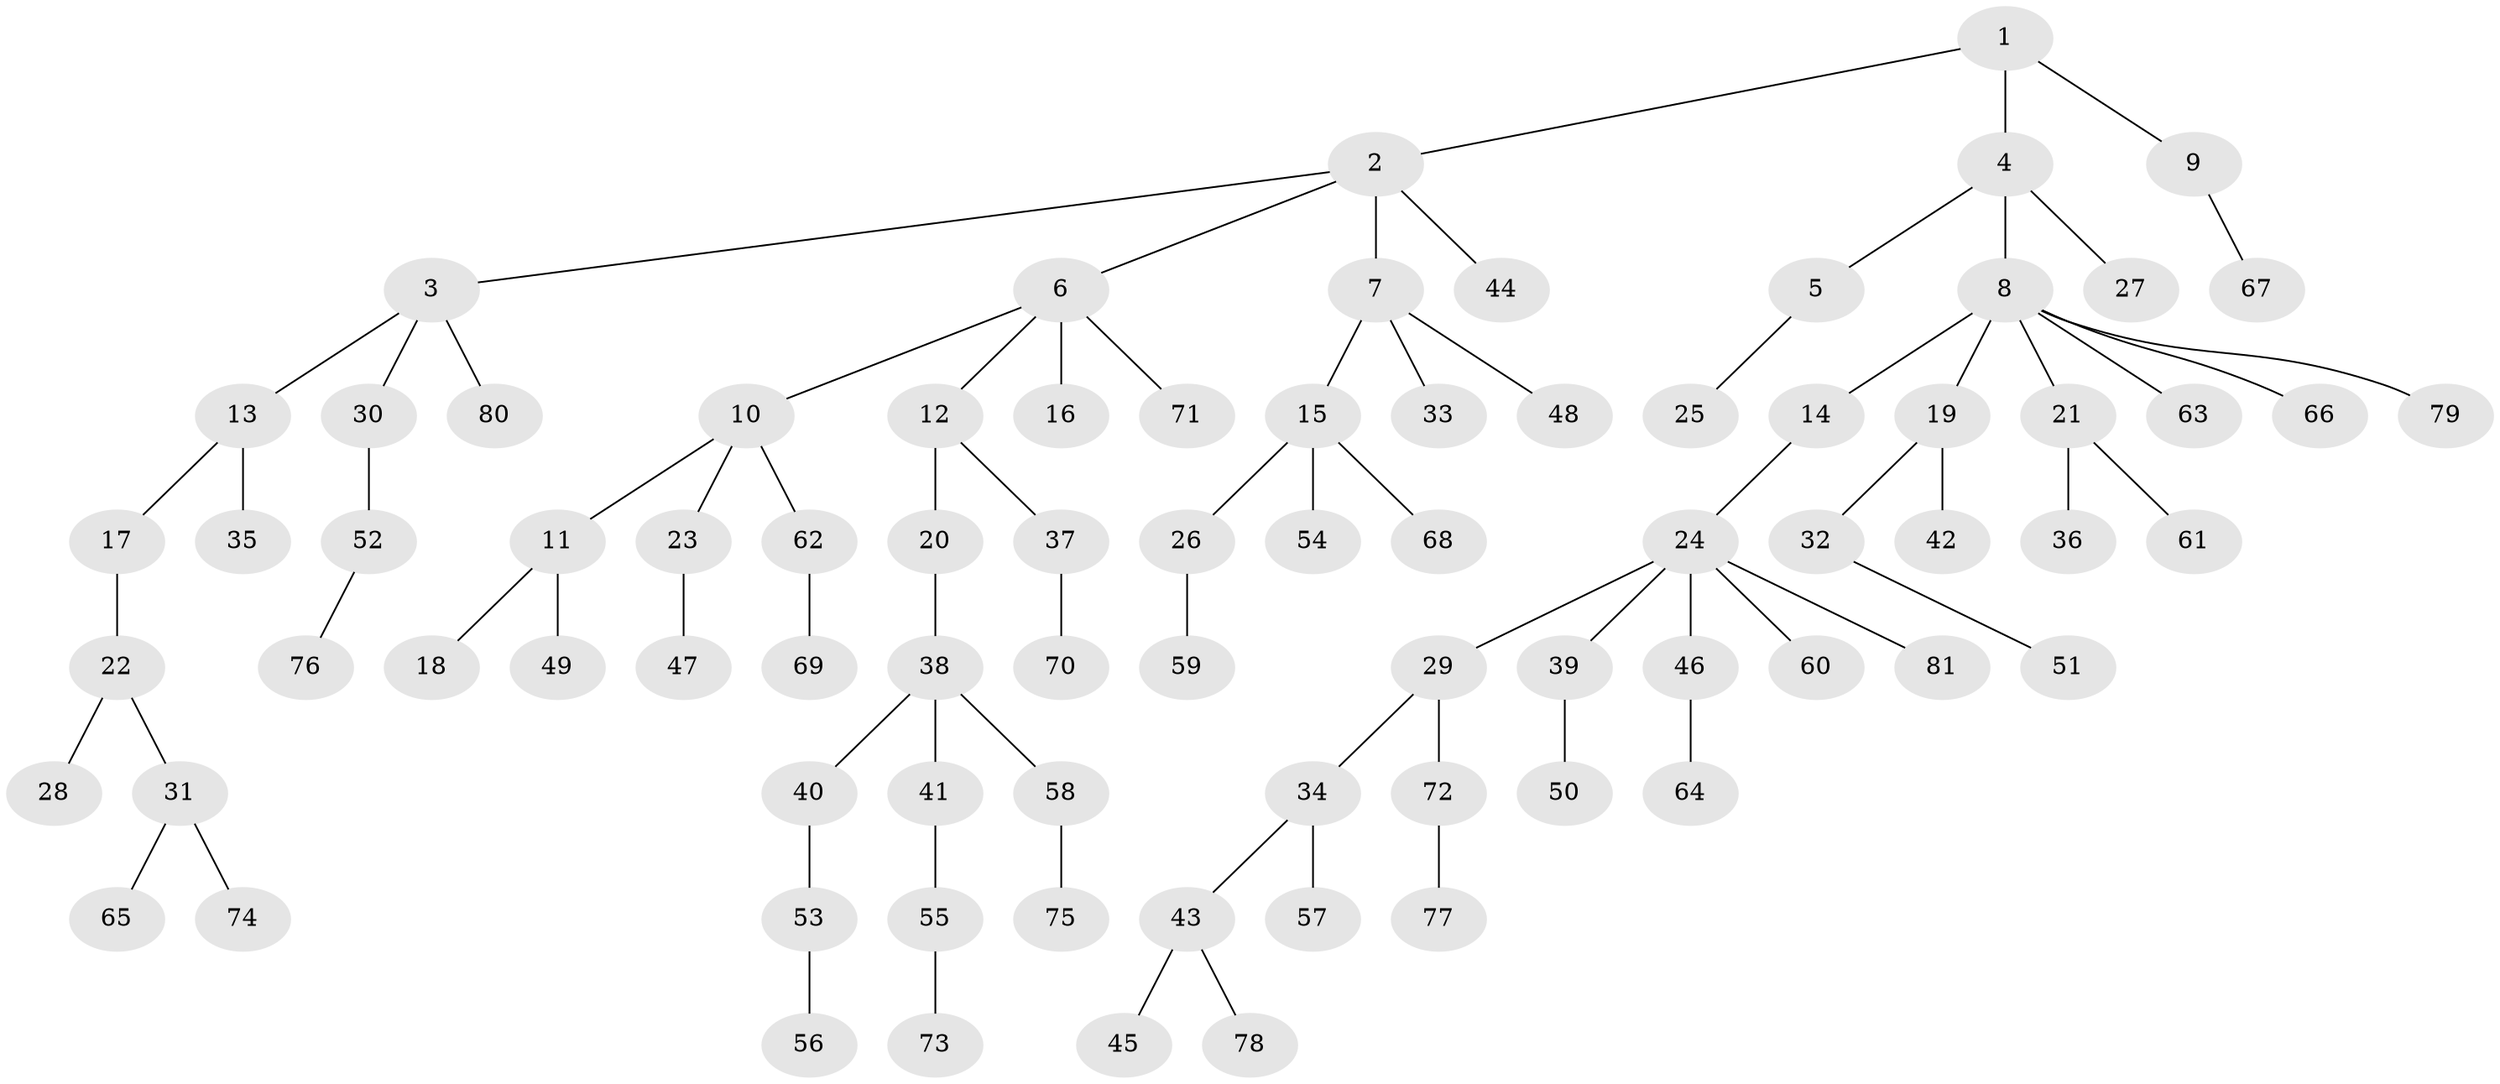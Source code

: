 // Generated by graph-tools (version 1.1) at 2025/26/03/09/25 03:26:32]
// undirected, 81 vertices, 80 edges
graph export_dot {
graph [start="1"]
  node [color=gray90,style=filled];
  1;
  2;
  3;
  4;
  5;
  6;
  7;
  8;
  9;
  10;
  11;
  12;
  13;
  14;
  15;
  16;
  17;
  18;
  19;
  20;
  21;
  22;
  23;
  24;
  25;
  26;
  27;
  28;
  29;
  30;
  31;
  32;
  33;
  34;
  35;
  36;
  37;
  38;
  39;
  40;
  41;
  42;
  43;
  44;
  45;
  46;
  47;
  48;
  49;
  50;
  51;
  52;
  53;
  54;
  55;
  56;
  57;
  58;
  59;
  60;
  61;
  62;
  63;
  64;
  65;
  66;
  67;
  68;
  69;
  70;
  71;
  72;
  73;
  74;
  75;
  76;
  77;
  78;
  79;
  80;
  81;
  1 -- 2;
  1 -- 4;
  1 -- 9;
  2 -- 3;
  2 -- 6;
  2 -- 7;
  2 -- 44;
  3 -- 13;
  3 -- 30;
  3 -- 80;
  4 -- 5;
  4 -- 8;
  4 -- 27;
  5 -- 25;
  6 -- 10;
  6 -- 12;
  6 -- 16;
  6 -- 71;
  7 -- 15;
  7 -- 33;
  7 -- 48;
  8 -- 14;
  8 -- 19;
  8 -- 21;
  8 -- 63;
  8 -- 66;
  8 -- 79;
  9 -- 67;
  10 -- 11;
  10 -- 23;
  10 -- 62;
  11 -- 18;
  11 -- 49;
  12 -- 20;
  12 -- 37;
  13 -- 17;
  13 -- 35;
  14 -- 24;
  15 -- 26;
  15 -- 54;
  15 -- 68;
  17 -- 22;
  19 -- 32;
  19 -- 42;
  20 -- 38;
  21 -- 36;
  21 -- 61;
  22 -- 28;
  22 -- 31;
  23 -- 47;
  24 -- 29;
  24 -- 39;
  24 -- 46;
  24 -- 60;
  24 -- 81;
  26 -- 59;
  29 -- 34;
  29 -- 72;
  30 -- 52;
  31 -- 65;
  31 -- 74;
  32 -- 51;
  34 -- 43;
  34 -- 57;
  37 -- 70;
  38 -- 40;
  38 -- 41;
  38 -- 58;
  39 -- 50;
  40 -- 53;
  41 -- 55;
  43 -- 45;
  43 -- 78;
  46 -- 64;
  52 -- 76;
  53 -- 56;
  55 -- 73;
  58 -- 75;
  62 -- 69;
  72 -- 77;
}
